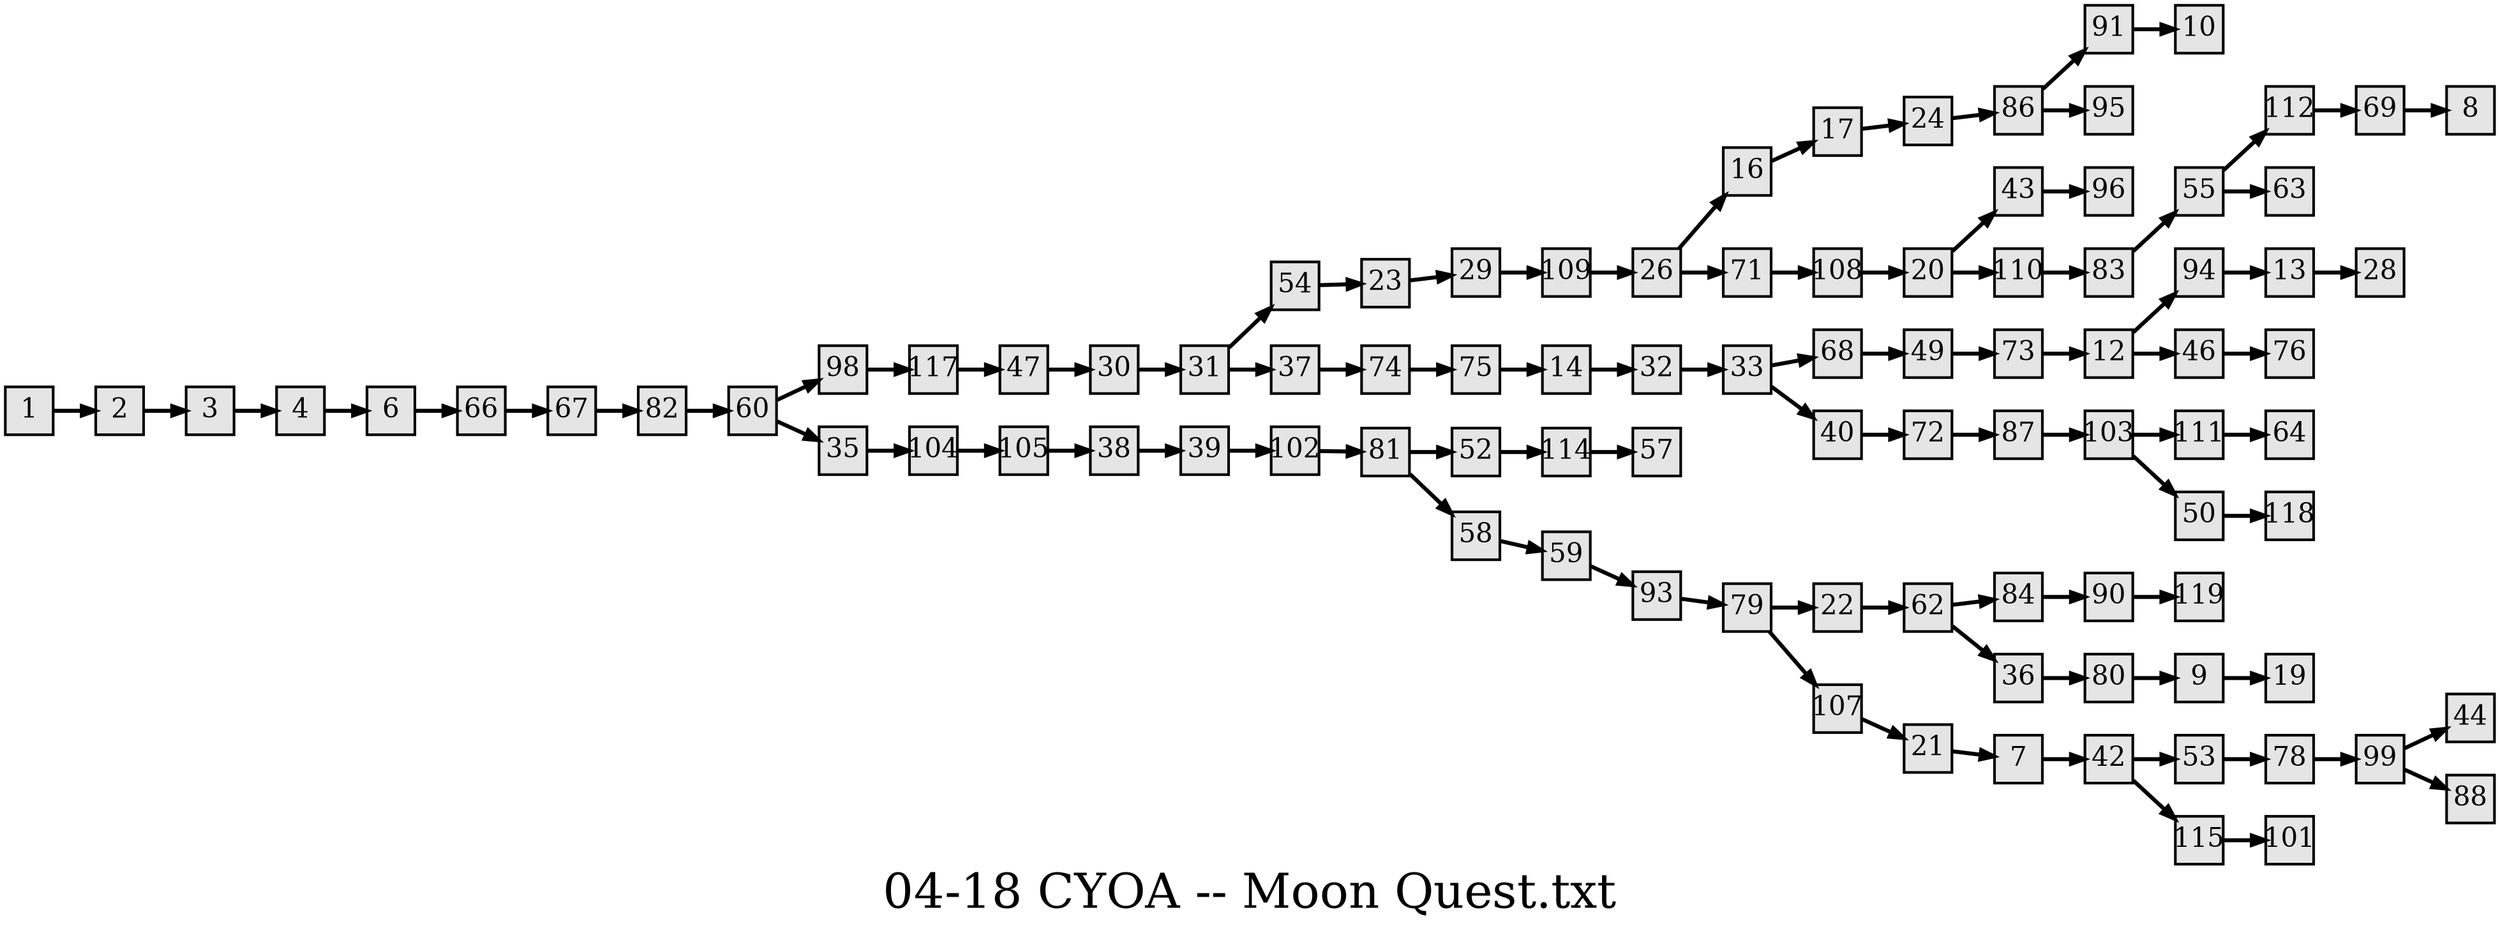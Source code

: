 digraph g{
  graph [ label="04-18 CYOA -- Moon Quest.txt" rankdir=LR, ordering=out, fontsize=36, nodesep="0.35", ranksep="0.45"];
  node  [shape=rect, penwidth=2, fontsize=20, style=filled, fillcolor=grey90, margin="0,0", labelfloat=true, regular=true, fixedsize=true];
  edge  [labelfloat=true, penwidth=3, fontsize=12];

  1 -> 2;
  2 -> 3;
  3 -> 4;
  4 -> 6;
  6 -> 66;
  7 -> 42;
  9 -> 19;
  12 -> 94;
  12 -> 46;
  13 -> 28;
  14 -> 32;
  16 -> 17;
  17 -> 24;
  20 -> 43;
  20 -> 110;
  21 -> 7;
  22 -> 62;
  23 -> 29;
  24 -> 86;
  26 -> 16;
  26 -> 71;
  29 -> 109;
  30 -> 31;
  31 -> 54;
  31 -> 37;
  32 -> 33;
  33 -> 68;
  33 -> 40;
  35 -> 104;
  36 -> 80;
  37 -> 74;
  38 -> 39;
  39 -> 102;
  40 -> 72;
  42 -> 53;
  42 -> 115;
  43 -> 96;
  46 -> 76;
  47 -> 30;
  49 -> 73;
  50 -> 118;
  52 -> 114;
  53 -> 78;
  54 -> 23;
  55 -> 112;
  55 -> 63;
  58 -> 59;
  59 -> 93;
  60 -> 98;
  60 -> 35;
  62 -> 84;
  62 -> 36;
  66 -> 67;
  67 -> 82;
  68 -> 49;
  69 -> 8;
  71 -> 108;
  72 -> 87;
  73 -> 12;
  74 -> 75;
  75 -> 14;
  78 -> 99;
  79 -> 22;
  79 -> 107;
  80 -> 9;
  81 -> 52;
  81 -> 58;
  82 -> 60;
  83 -> 55;
  84 -> 90;
  86 -> 91;
  86 -> 95;
  87 -> 103;
  90 -> 119;
  91 -> 10;
  93 -> 79;
  94 -> 13;
  98 -> 117;
  99 -> 44;
  99 -> 88;
  102 -> 81;
  103 -> 111;
  103 -> 50;
  104 -> 105;
  105 -> 38;
  107 -> 21;
  108 -> 20;
  109 -> 26;
  110 -> 83;
  111 -> 64;
  112 -> 69;
  114 -> 57;
  115 -> 101;
  117 -> 47;
}

